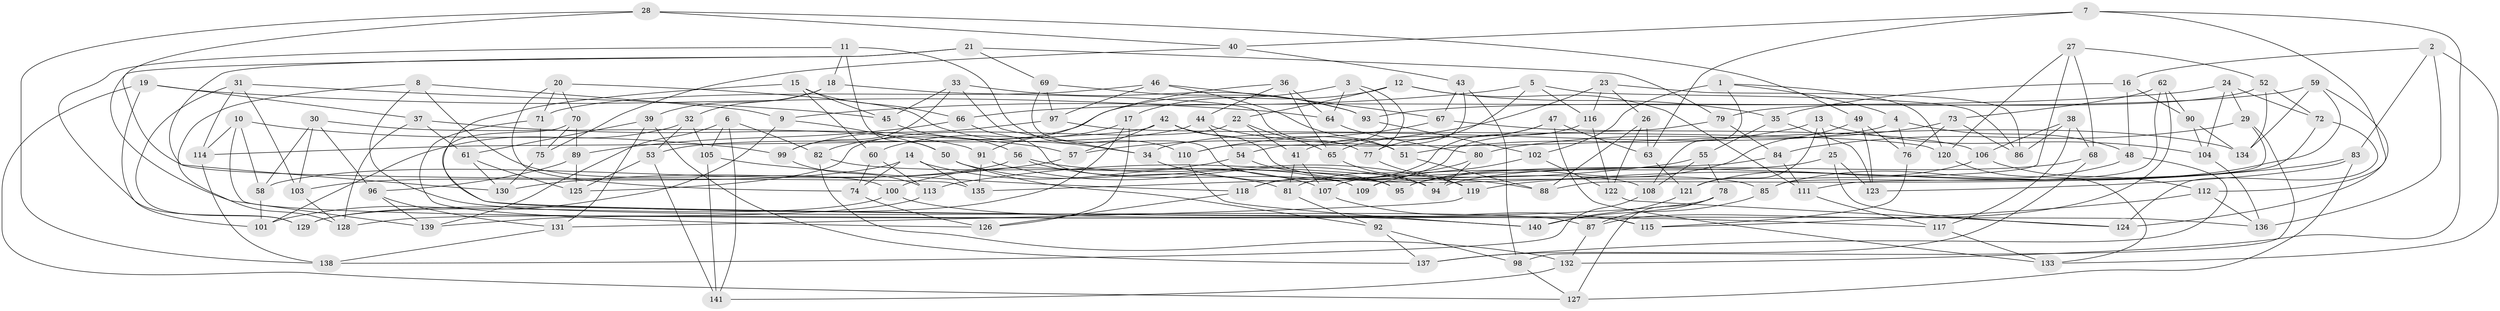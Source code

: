 // Generated by graph-tools (version 1.1) at 2025/37/03/09/25 02:37:54]
// undirected, 141 vertices, 282 edges
graph export_dot {
graph [start="1"]
  node [color=gray90,style=filled];
  1;
  2;
  3;
  4;
  5;
  6;
  7;
  8;
  9;
  10;
  11;
  12;
  13;
  14;
  15;
  16;
  17;
  18;
  19;
  20;
  21;
  22;
  23;
  24;
  25;
  26;
  27;
  28;
  29;
  30;
  31;
  32;
  33;
  34;
  35;
  36;
  37;
  38;
  39;
  40;
  41;
  42;
  43;
  44;
  45;
  46;
  47;
  48;
  49;
  50;
  51;
  52;
  53;
  54;
  55;
  56;
  57;
  58;
  59;
  60;
  61;
  62;
  63;
  64;
  65;
  66;
  67;
  68;
  69;
  70;
  71;
  72;
  73;
  74;
  75;
  76;
  77;
  78;
  79;
  80;
  81;
  82;
  83;
  84;
  85;
  86;
  87;
  88;
  89;
  90;
  91;
  92;
  93;
  94;
  95;
  96;
  97;
  98;
  99;
  100;
  101;
  102;
  103;
  104;
  105;
  106;
  107;
  108;
  109;
  110;
  111;
  112;
  113;
  114;
  115;
  116;
  117;
  118;
  119;
  120;
  121;
  122;
  123;
  124;
  125;
  126;
  127;
  128;
  129;
  130;
  131;
  132;
  133;
  134;
  135;
  136;
  137;
  138;
  139;
  140;
  141;
  1 -- 120;
  1 -- 4;
  1 -- 102;
  1 -- 108;
  2 -- 83;
  2 -- 16;
  2 -- 136;
  2 -- 133;
  3 -- 110;
  3 -- 64;
  3 -- 77;
  3 -- 17;
  4 -- 34;
  4 -- 48;
  4 -- 76;
  5 -- 86;
  5 -- 41;
  5 -- 116;
  5 -- 9;
  6 -- 105;
  6 -- 141;
  6 -- 82;
  6 -- 139;
  7 -- 132;
  7 -- 63;
  7 -- 40;
  7 -- 112;
  8 -- 128;
  8 -- 100;
  8 -- 87;
  8 -- 9;
  9 -- 101;
  9 -- 50;
  10 -- 114;
  10 -- 99;
  10 -- 115;
  10 -- 58;
  11 -- 18;
  11 -- 50;
  11 -- 129;
  11 -- 110;
  12 -- 111;
  12 -- 35;
  12 -- 22;
  12 -- 82;
  13 -- 121;
  13 -- 104;
  13 -- 25;
  13 -- 51;
  14 -- 107;
  14 -- 103;
  14 -- 135;
  14 -- 74;
  15 -- 136;
  15 -- 60;
  15 -- 45;
  15 -- 66;
  16 -- 90;
  16 -- 35;
  16 -- 48;
  17 -- 60;
  17 -- 129;
  17 -- 126;
  18 -- 77;
  18 -- 39;
  18 -- 32;
  19 -- 37;
  19 -- 127;
  19 -- 64;
  19 -- 101;
  20 -- 71;
  20 -- 70;
  20 -- 34;
  20 -- 74;
  21 -- 130;
  21 -- 139;
  21 -- 69;
  21 -- 79;
  22 -- 65;
  22 -- 41;
  22 -- 125;
  23 -- 26;
  23 -- 57;
  23 -- 86;
  23 -- 116;
  24 -- 66;
  24 -- 29;
  24 -- 72;
  24 -- 104;
  25 -- 107;
  25 -- 123;
  25 -- 124;
  26 -- 122;
  26 -- 88;
  26 -- 63;
  27 -- 120;
  27 -- 68;
  27 -- 109;
  27 -- 52;
  28 -- 135;
  28 -- 138;
  28 -- 40;
  28 -- 49;
  29 -- 84;
  29 -- 88;
  29 -- 98;
  30 -- 58;
  30 -- 103;
  30 -- 96;
  30 -- 91;
  31 -- 45;
  31 -- 114;
  31 -- 129;
  31 -- 103;
  32 -- 101;
  32 -- 53;
  32 -- 105;
  33 -- 93;
  33 -- 34;
  33 -- 45;
  33 -- 99;
  34 -- 88;
  35 -- 123;
  35 -- 55;
  36 -- 65;
  36 -- 91;
  36 -- 44;
  36 -- 64;
  37 -- 61;
  37 -- 128;
  37 -- 57;
  38 -- 68;
  38 -- 117;
  38 -- 86;
  38 -- 106;
  39 -- 137;
  39 -- 131;
  39 -- 61;
  40 -- 75;
  40 -- 43;
  41 -- 107;
  41 -- 81;
  42 -- 114;
  42 -- 57;
  42 -- 85;
  42 -- 51;
  43 -- 54;
  43 -- 67;
  43 -- 98;
  44 -- 53;
  44 -- 54;
  44 -- 134;
  45 -- 56;
  46 -- 67;
  46 -- 51;
  46 -- 71;
  46 -- 97;
  47 -- 77;
  47 -- 133;
  47 -- 63;
  47 -- 65;
  48 -- 85;
  48 -- 137;
  49 -- 95;
  49 -- 76;
  49 -- 123;
  50 -- 81;
  50 -- 92;
  51 -- 88;
  52 -- 72;
  52 -- 134;
  52 -- 79;
  53 -- 141;
  53 -- 125;
  54 -- 100;
  54 -- 95;
  55 -- 113;
  55 -- 108;
  55 -- 78;
  56 -- 109;
  56 -- 119;
  56 -- 58;
  57 -- 130;
  58 -- 101;
  59 -- 134;
  59 -- 95;
  59 -- 93;
  59 -- 124;
  60 -- 113;
  60 -- 74;
  61 -- 125;
  61 -- 130;
  62 -- 87;
  62 -- 90;
  62 -- 73;
  62 -- 85;
  63 -- 121;
  64 -- 80;
  65 -- 94;
  66 -- 89;
  66 -- 109;
  67 -- 110;
  67 -- 106;
  68 -- 94;
  68 -- 137;
  69 -- 97;
  69 -- 108;
  69 -- 93;
  70 -- 75;
  70 -- 117;
  70 -- 89;
  71 -- 75;
  71 -- 126;
  72 -- 124;
  72 -- 111;
  73 -- 86;
  73 -- 80;
  73 -- 76;
  74 -- 126;
  75 -- 130;
  76 -- 115;
  77 -- 119;
  78 -- 128;
  78 -- 87;
  78 -- 127;
  79 -- 84;
  79 -- 118;
  80 -- 81;
  80 -- 94;
  81 -- 92;
  82 -- 95;
  82 -- 132;
  83 -- 127;
  83 -- 123;
  83 -- 119;
  84 -- 135;
  84 -- 111;
  85 -- 140;
  87 -- 132;
  89 -- 125;
  89 -- 96;
  90 -- 104;
  90 -- 134;
  91 -- 135;
  91 -- 94;
  92 -- 98;
  92 -- 137;
  93 -- 102;
  96 -- 139;
  96 -- 131;
  97 -- 99;
  97 -- 120;
  98 -- 127;
  99 -- 113;
  100 -- 129;
  100 -- 140;
  102 -- 122;
  102 -- 109;
  103 -- 128;
  104 -- 136;
  105 -- 141;
  105 -- 118;
  106 -- 112;
  106 -- 121;
  107 -- 115;
  108 -- 138;
  110 -- 140;
  111 -- 117;
  112 -- 136;
  112 -- 115;
  113 -- 139;
  114 -- 138;
  116 -- 118;
  116 -- 122;
  117 -- 133;
  118 -- 126;
  119 -- 131;
  120 -- 133;
  121 -- 140;
  122 -- 124;
  131 -- 138;
  132 -- 141;
}
